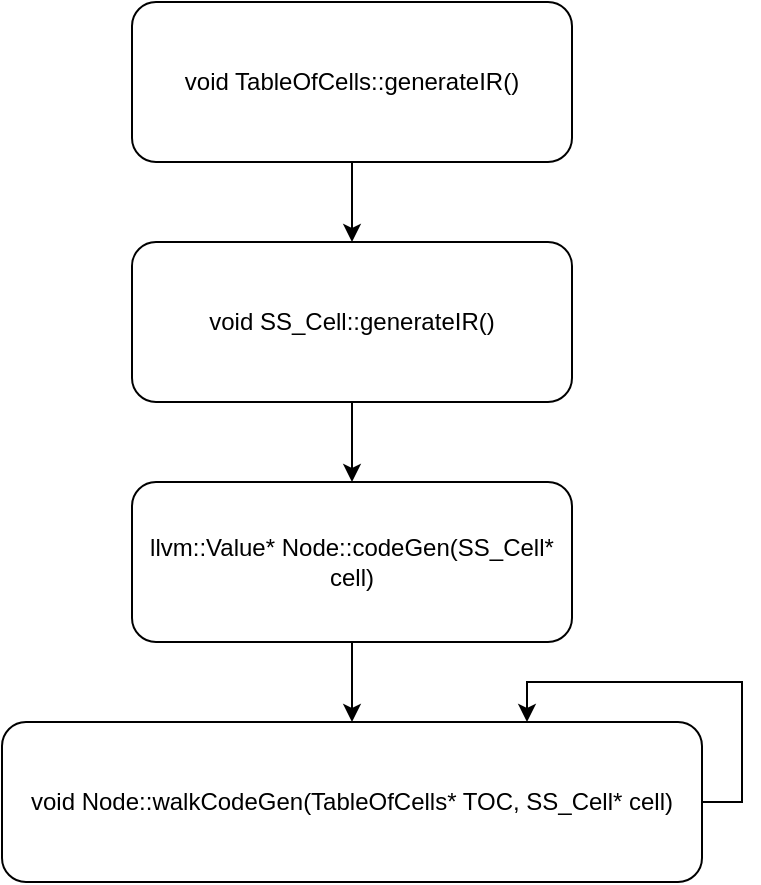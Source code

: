 <mxfile version="15.9.4" type="github">
  <diagram name="Page-1" id="edf60f1a-56cd-e834-aa8a-f176f3a09ee4">
    <mxGraphModel dx="946" dy="620" grid="1" gridSize="10" guides="1" tooltips="1" connect="1" arrows="1" fold="1" page="1" pageScale="1" pageWidth="1100" pageHeight="850" background="none" math="0" shadow="0">
      <root>
        <mxCell id="0" />
        <mxCell id="1" parent="0" />
        <mxCell id="TTlPJ-I1SFsq0LwxmCUP-3" style="edgeStyle=orthogonalEdgeStyle;rounded=0;orthogonalLoop=1;jettySize=auto;html=1;exitX=0.5;exitY=1;exitDx=0;exitDy=0;entryX=0.5;entryY=0;entryDx=0;entryDy=0;" edge="1" parent="1" source="TTlPJ-I1SFsq0LwxmCUP-1" target="TTlPJ-I1SFsq0LwxmCUP-2">
          <mxGeometry relative="1" as="geometry" />
        </mxCell>
        <mxCell id="TTlPJ-I1SFsq0LwxmCUP-1" value="llvm::Value* Node::codeGen(SS_Cell* cell)" style="rounded=1;whiteSpace=wrap;html=1;" vertex="1" parent="1">
          <mxGeometry x="200" y="280" width="220" height="80" as="geometry" />
        </mxCell>
        <mxCell id="TTlPJ-I1SFsq0LwxmCUP-2" value="void Node::walkCodeGen(TableOfCells* TOC, SS_Cell* cell)" style="rounded=1;whiteSpace=wrap;html=1;" vertex="1" parent="1">
          <mxGeometry x="135" y="400" width="350" height="80" as="geometry" />
        </mxCell>
        <mxCell id="TTlPJ-I1SFsq0LwxmCUP-7" style="edgeStyle=orthogonalEdgeStyle;rounded=0;orthogonalLoop=1;jettySize=auto;html=1;exitX=0.5;exitY=1;exitDx=0;exitDy=0;entryX=0.5;entryY=0;entryDx=0;entryDy=0;" edge="1" parent="1" source="TTlPJ-I1SFsq0LwxmCUP-4" target="TTlPJ-I1SFsq0LwxmCUP-1">
          <mxGeometry relative="1" as="geometry" />
        </mxCell>
        <mxCell id="TTlPJ-I1SFsq0LwxmCUP-4" value="void SS_Cell::generateIR()" style="rounded=1;whiteSpace=wrap;html=1;" vertex="1" parent="1">
          <mxGeometry x="200" y="160" width="220" height="80" as="geometry" />
        </mxCell>
        <mxCell id="TTlPJ-I1SFsq0LwxmCUP-6" style="edgeStyle=orthogonalEdgeStyle;rounded=0;orthogonalLoop=1;jettySize=auto;html=1;exitX=0.5;exitY=1;exitDx=0;exitDy=0;entryX=0.5;entryY=0;entryDx=0;entryDy=0;" edge="1" parent="1" source="TTlPJ-I1SFsq0LwxmCUP-5" target="TTlPJ-I1SFsq0LwxmCUP-4">
          <mxGeometry relative="1" as="geometry" />
        </mxCell>
        <mxCell id="TTlPJ-I1SFsq0LwxmCUP-5" value="void TableOfCells::generateIR()" style="rounded=1;whiteSpace=wrap;html=1;" vertex="1" parent="1">
          <mxGeometry x="200" y="40" width="220" height="80" as="geometry" />
        </mxCell>
        <mxCell id="TTlPJ-I1SFsq0LwxmCUP-8" style="edgeStyle=orthogonalEdgeStyle;rounded=0;orthogonalLoop=1;jettySize=auto;html=1;exitX=1;exitY=0.5;exitDx=0;exitDy=0;entryX=0.75;entryY=0;entryDx=0;entryDy=0;" edge="1" parent="1" source="TTlPJ-I1SFsq0LwxmCUP-2" target="TTlPJ-I1SFsq0LwxmCUP-2">
          <mxGeometry relative="1" as="geometry">
            <Array as="points">
              <mxPoint x="505" y="440" />
              <mxPoint x="505" y="380" />
              <mxPoint x="398" y="380" />
            </Array>
          </mxGeometry>
        </mxCell>
      </root>
    </mxGraphModel>
  </diagram>
</mxfile>
